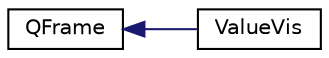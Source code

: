 digraph "Graphical Class Hierarchy"
{
 // INTERACTIVE_SVG=YES
  edge [fontname="Helvetica",fontsize="10",labelfontname="Helvetica",labelfontsize="10"];
  node [fontname="Helvetica",fontsize="10",shape=record];
  rankdir="LR";
  Node1 [label="QFrame",height=0.2,width=0.4,color="black", fillcolor="white", style="filled",URL="$d6/d4d/class_q_frame.html"];
  Node1 -> Node2 [dir="back",color="midnightblue",fontsize="10",style="solid",fontname="Helvetica"];
  Node2 [label="ValueVis",height=0.2,width=0.4,color="black", fillcolor="white", style="filled",URL="$d9/db0/class_value_vis.html"];
}
